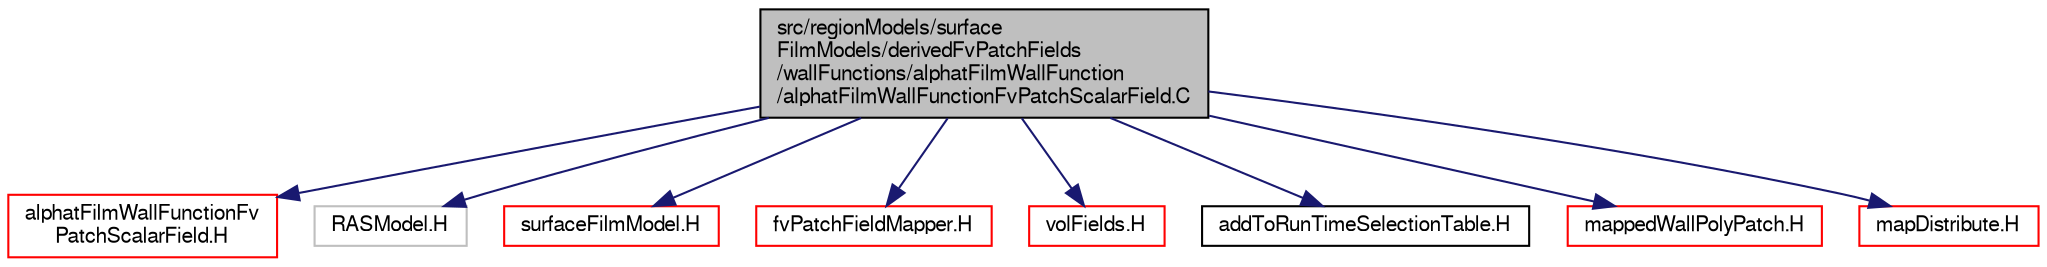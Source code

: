 digraph "src/regionModels/surfaceFilmModels/derivedFvPatchFields/wallFunctions/alphatFilmWallFunction/alphatFilmWallFunctionFvPatchScalarField.C"
{
  bgcolor="transparent";
  edge [fontname="FreeSans",fontsize="10",labelfontname="FreeSans",labelfontsize="10"];
  node [fontname="FreeSans",fontsize="10",shape=record];
  Node0 [label="src/regionModels/surface\lFilmModels/derivedFvPatchFields\l/wallFunctions/alphatFilmWallFunction\l/alphatFilmWallFunctionFvPatchScalarField.C",height=0.2,width=0.4,color="black", fillcolor="grey75", style="filled", fontcolor="black"];
  Node0 -> Node1 [color="midnightblue",fontsize="10",style="solid",fontname="FreeSans"];
  Node1 [label="alphatFilmWallFunctionFv\lPatchScalarField.H",height=0.2,width=0.4,color="red",URL="$a14162.html"];
  Node0 -> Node190 [color="midnightblue",fontsize="10",style="solid",fontname="FreeSans"];
  Node190 [label="RASModel.H",height=0.2,width=0.4,color="grey75"];
  Node0 -> Node191 [color="midnightblue",fontsize="10",style="solid",fontname="FreeSans"];
  Node191 [label="surfaceFilmModel.H",height=0.2,width=0.4,color="red",URL="$a14396.html"];
  Node0 -> Node333 [color="midnightblue",fontsize="10",style="solid",fontname="FreeSans"];
  Node333 [label="fvPatchFieldMapper.H",height=0.2,width=0.4,color="red",URL="$a02468.html"];
  Node0 -> Node206 [color="midnightblue",fontsize="10",style="solid",fontname="FreeSans"];
  Node206 [label="volFields.H",height=0.2,width=0.4,color="red",URL="$a02750.html"];
  Node0 -> Node334 [color="midnightblue",fontsize="10",style="solid",fontname="FreeSans"];
  Node334 [label="addToRunTimeSelectionTable.H",height=0.2,width=0.4,color="black",URL="$a09263.html",tooltip="Macros for easy insertion into run-time selection tables. "];
  Node0 -> Node335 [color="midnightblue",fontsize="10",style="solid",fontname="FreeSans"];
  Node335 [label="mappedWallPolyPatch.H",height=0.2,width=0.4,color="red",URL="$a07619.html"];
  Node0 -> Node337 [color="midnightblue",fontsize="10",style="solid",fontname="FreeSans"];
  Node337 [label="mapDistribute.H",height=0.2,width=0.4,color="red",URL="$a11576.html"];
}
